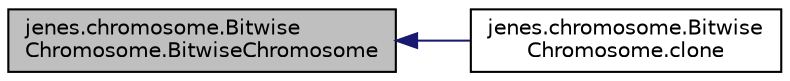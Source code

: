 digraph "jenes.chromosome.BitwiseChromosome.BitwiseChromosome"
{
  edge [fontname="Helvetica",fontsize="10",labelfontname="Helvetica",labelfontsize="10"];
  node [fontname="Helvetica",fontsize="10",shape=record];
  rankdir="LR";
  Node1 [label="jenes.chromosome.Bitwise\lChromosome.BitwiseChromosome",height=0.2,width=0.4,color="black", fillcolor="grey75", style="filled" fontcolor="black"];
  Node1 -> Node2 [dir="back",color="midnightblue",fontsize="10",style="solid",fontname="Helvetica"];
  Node2 [label="jenes.chromosome.Bitwise\lChromosome.clone",height=0.2,width=0.4,color="black", fillcolor="white", style="filled",URL="$classjenes_1_1chromosome_1_1_bitwise_chromosome.html#a2140b588068c430eaea7e9a7a5fe6b00"];
}
